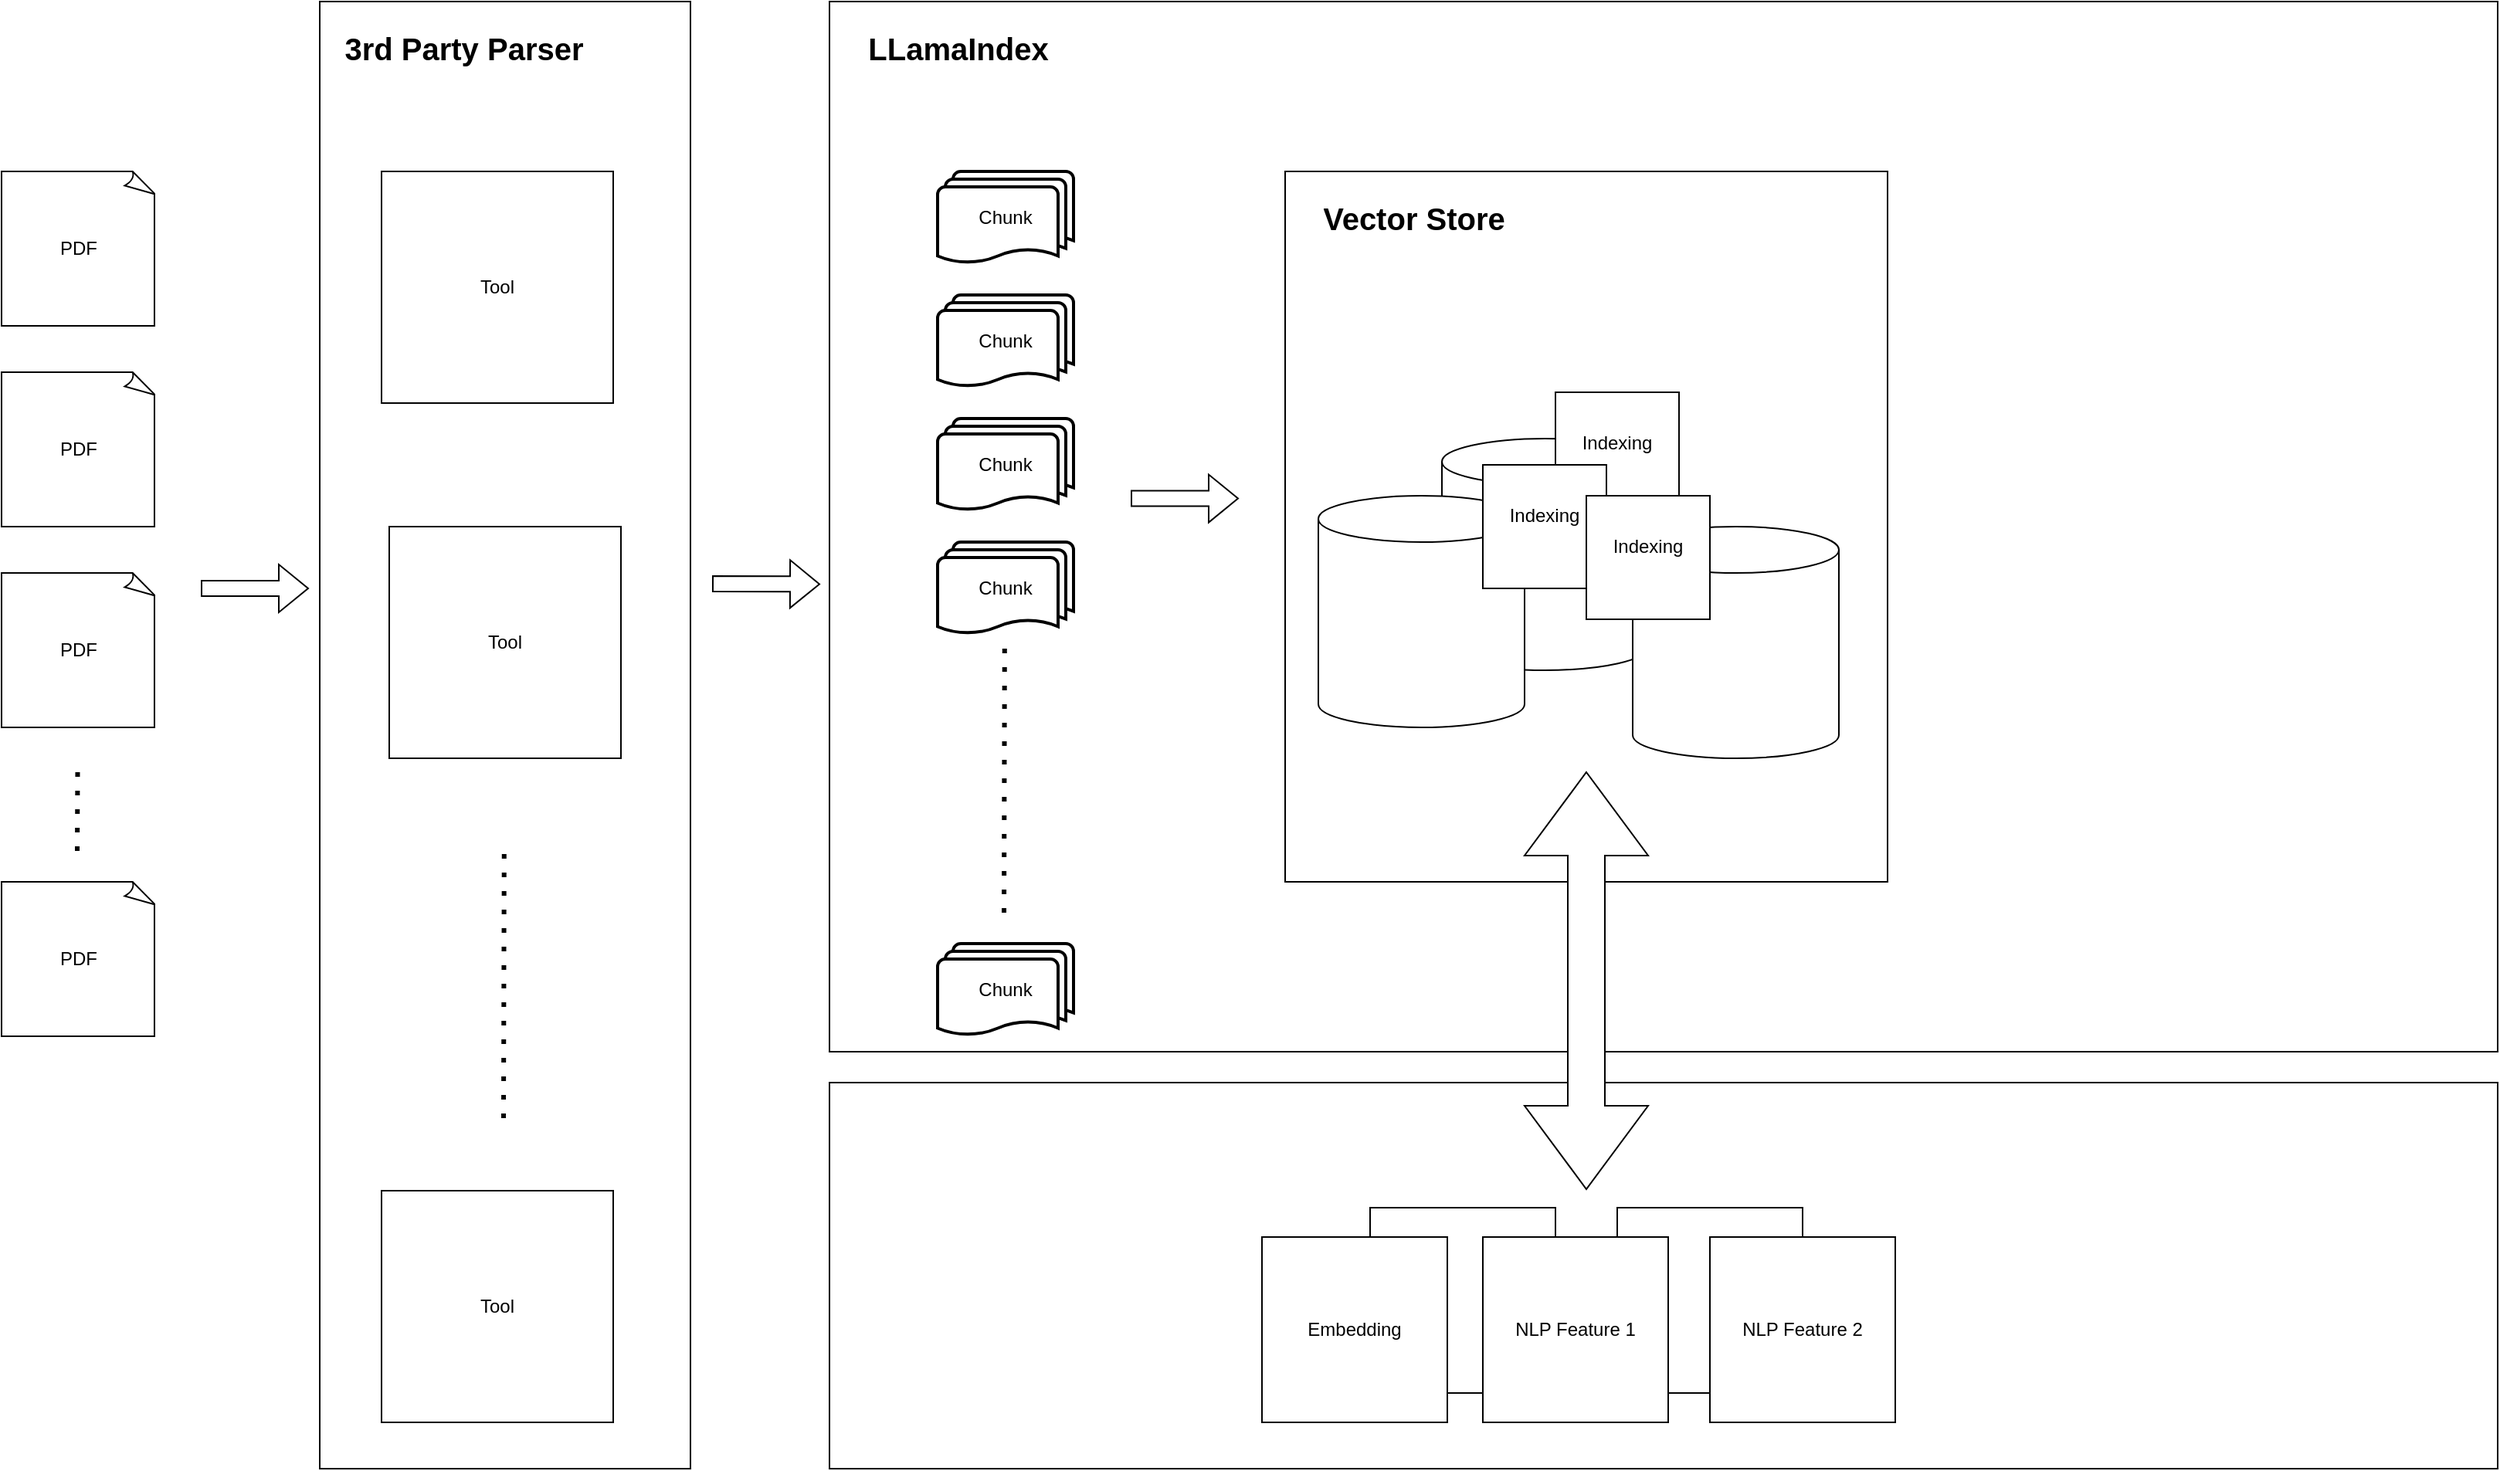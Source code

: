 <mxfile version="24.7.14">
  <diagram name="Page-1" id="pN1XQlbYyUQTMrj6d_k9">
    <mxGraphModel dx="3585" dy="1306" grid="1" gridSize="10" guides="1" tooltips="1" connect="1" arrows="1" fold="1" page="1" pageScale="1" pageWidth="1485" pageHeight="922" math="0" shadow="0">
      <root>
        <mxCell id="0" />
        <mxCell id="1" parent="0" />
        <mxCell id="QrmjmrRoubQutK9kr2hU-14" value="" style="whiteSpace=wrap;html=1;" vertex="1" parent="1">
          <mxGeometry x="-10" width="240" height="950" as="geometry" />
        </mxCell>
        <mxCell id="QrmjmrRoubQutK9kr2hU-6" value="" style="whiteSpace=wrap;html=1;" vertex="1" parent="1">
          <mxGeometry x="320" width="1080" height="680" as="geometry" />
        </mxCell>
        <mxCell id="QrmjmrRoubQutK9kr2hU-4" value="" style="whiteSpace=wrap;html=1;" vertex="1" parent="1">
          <mxGeometry x="320" y="700" width="1080" height="250" as="geometry" />
        </mxCell>
        <mxCell id="QrmjmrRoubQutK9kr2hU-3" value="" style="whiteSpace=wrap;html=1;" vertex="1" parent="1">
          <mxGeometry x="615" y="110" width="390" height="460" as="geometry" />
        </mxCell>
        <mxCell id="RIgqfKvu0BtrX93I6pnI-25" value="" style="whiteSpace=wrap;html=1;aspect=fixed;" parent="1" vertex="1">
          <mxGeometry x="830" y="781" width="120" height="120" as="geometry" />
        </mxCell>
        <mxCell id="RIgqfKvu0BtrX93I6pnI-24" value="" style="whiteSpace=wrap;html=1;aspect=fixed;" parent="1" vertex="1">
          <mxGeometry x="670" y="781" width="120" height="120" as="geometry" />
        </mxCell>
        <mxCell id="RIgqfKvu0BtrX93I6pnI-1" value="Chunk" style="strokeWidth=2;html=1;shape=mxgraph.flowchart.multi-document;whiteSpace=wrap;" parent="1" vertex="1">
          <mxGeometry x="390" y="110" width="88" height="60" as="geometry" />
        </mxCell>
        <mxCell id="RIgqfKvu0BtrX93I6pnI-2" value="Chunk" style="strokeWidth=2;html=1;shape=mxgraph.flowchart.multi-document;whiteSpace=wrap;" parent="1" vertex="1">
          <mxGeometry x="390" y="190" width="88" height="60" as="geometry" />
        </mxCell>
        <mxCell id="RIgqfKvu0BtrX93I6pnI-3" value="Chunk" style="strokeWidth=2;html=1;shape=mxgraph.flowchart.multi-document;whiteSpace=wrap;" parent="1" vertex="1">
          <mxGeometry x="390" y="270" width="88" height="60" as="geometry" />
        </mxCell>
        <mxCell id="RIgqfKvu0BtrX93I6pnI-5" value="Chunk" style="strokeWidth=2;html=1;shape=mxgraph.flowchart.multi-document;whiteSpace=wrap;" parent="1" vertex="1">
          <mxGeometry x="390" y="610" width="88" height="60" as="geometry" />
        </mxCell>
        <mxCell id="RIgqfKvu0BtrX93I6pnI-6" value="" style="endArrow=none;dashed=1;html=1;dashPattern=1 3;strokeWidth=3;rounded=0;" parent="1" edge="1">
          <mxGeometry width="50" height="50" relative="1" as="geometry">
            <mxPoint x="433" y="590" as="sourcePoint" />
            <mxPoint x="433.41" y="412" as="targetPoint" />
          </mxGeometry>
        </mxCell>
        <mxCell id="RIgqfKvu0BtrX93I6pnI-8" value="Tool" style="whiteSpace=wrap;html=1;" parent="1" vertex="1">
          <mxGeometry x="35" y="340" width="150" height="150" as="geometry" />
        </mxCell>
        <mxCell id="RIgqfKvu0BtrX93I6pnI-9" value="" style="shape=flexArrow;endArrow=classic;html=1;rounded=0;verticalAlign=middle;" parent="1" edge="1">
          <mxGeometry width="50" height="50" relative="1" as="geometry">
            <mxPoint x="244" y="377" as="sourcePoint" />
            <mxPoint x="314" y="377.23" as="targetPoint" />
          </mxGeometry>
        </mxCell>
        <mxCell id="RIgqfKvu0BtrX93I6pnI-13" value="PDF" style="whiteSpace=wrap;html=1;shape=mxgraph.basic.document" parent="1" vertex="1">
          <mxGeometry x="-216" y="110" width="100" height="100" as="geometry" />
        </mxCell>
        <mxCell id="RIgqfKvu0BtrX93I6pnI-14" value="PDF" style="whiteSpace=wrap;html=1;shape=mxgraph.basic.document" parent="1" vertex="1">
          <mxGeometry x="-216" y="240" width="100" height="100" as="geometry" />
        </mxCell>
        <mxCell id="RIgqfKvu0BtrX93I6pnI-15" value="PDF" style="whiteSpace=wrap;html=1;shape=mxgraph.basic.document" parent="1" vertex="1">
          <mxGeometry x="-216" y="370" width="100" height="100" as="geometry" />
        </mxCell>
        <mxCell id="RIgqfKvu0BtrX93I6pnI-16" value="PDF" style="whiteSpace=wrap;html=1;shape=mxgraph.basic.document" parent="1" vertex="1">
          <mxGeometry x="-216" y="570" width="100" height="100" as="geometry" />
        </mxCell>
        <mxCell id="RIgqfKvu0BtrX93I6pnI-17" value="" style="endArrow=none;dashed=1;html=1;dashPattern=1 3;strokeWidth=3;rounded=0;" parent="1" edge="1">
          <mxGeometry width="50" height="50" relative="1" as="geometry">
            <mxPoint x="-167" y="550" as="sourcePoint" />
            <mxPoint x="-166.71" y="490" as="targetPoint" />
          </mxGeometry>
        </mxCell>
        <mxCell id="RIgqfKvu0BtrX93I6pnI-18" value="Chunk" style="strokeWidth=2;html=1;shape=mxgraph.flowchart.multi-document;whiteSpace=wrap;" parent="1" vertex="1">
          <mxGeometry x="390" y="350" width="88" height="60" as="geometry" />
        </mxCell>
        <mxCell id="RIgqfKvu0BtrX93I6pnI-19" value="" style="shape=cylinder3;whiteSpace=wrap;html=1;boundedLbl=1;backgroundOutline=1;size=15;" parent="1" vertex="1">
          <mxGeometry x="716.5" y="283" width="133.5" height="150" as="geometry" />
        </mxCell>
        <mxCell id="RIgqfKvu0BtrX93I6pnI-21" value="Embedding" style="whiteSpace=wrap;html=1;aspect=fixed;direction=south;" parent="1" vertex="1">
          <mxGeometry x="600" y="800" width="120" height="120" as="geometry" />
        </mxCell>
        <mxCell id="RIgqfKvu0BtrX93I6pnI-22" value="&lt;div&gt;NLP Feature 1&lt;/div&gt;" style="whiteSpace=wrap;html=1;aspect=fixed;" parent="1" vertex="1">
          <mxGeometry x="743" y="800" width="120" height="120" as="geometry" />
        </mxCell>
        <mxCell id="RIgqfKvu0BtrX93I6pnI-23" value="&lt;div&gt;NLP Feature 2&lt;/div&gt;" style="whiteSpace=wrap;html=1;aspect=fixed;" parent="1" vertex="1">
          <mxGeometry x="890" y="800" width="120" height="120" as="geometry" />
        </mxCell>
        <mxCell id="RIgqfKvu0BtrX93I6pnI-26" value="" style="shape=flexArrow;endArrow=classic;html=1;rounded=0;" parent="1" edge="1">
          <mxGeometry width="50" height="50" relative="1" as="geometry">
            <mxPoint x="515" y="321.79" as="sourcePoint" />
            <mxPoint x="585" y="321.79" as="targetPoint" />
          </mxGeometry>
        </mxCell>
        <mxCell id="QrmjmrRoubQutK9kr2hU-2" value="Indexing&lt;div&gt;&lt;br&gt;&lt;/div&gt;" style="whiteSpace=wrap;html=1;aspect=fixed;" vertex="1" parent="1">
          <mxGeometry x="790" y="253" width="80" height="80" as="geometry" />
        </mxCell>
        <mxCell id="QrmjmrRoubQutK9kr2hU-5" value="" style="shape=flexArrow;endArrow=classic;html=1;rounded=0;verticalAlign=middle;" edge="1" parent="1">
          <mxGeometry width="50" height="50" relative="1" as="geometry">
            <mxPoint x="-87" y="380" as="sourcePoint" />
            <mxPoint x="-17" y="380" as="targetPoint" />
          </mxGeometry>
        </mxCell>
        <mxCell id="QrmjmrRoubQutK9kr2hU-7" value="" style="shape=doubleArrow;direction=south;whiteSpace=wrap;html=1;" vertex="1" parent="1">
          <mxGeometry x="770" y="499" width="80" height="270" as="geometry" />
        </mxCell>
        <mxCell id="QrmjmrRoubQutK9kr2hU-8" value="Vector Store" style="text;strokeColor=none;fillColor=none;align=center;verticalAlign=middle;spacingLeft=4;spacingRight=4;overflow=hidden;points=[[0,0.5],[1,0.5]];portConstraint=eastwest;rotatable=0;whiteSpace=wrap;html=1;fontSize=20;fontStyle=1" vertex="1" parent="1">
          <mxGeometry x="615" y="110" width="167" height="60" as="geometry" />
        </mxCell>
        <mxCell id="QrmjmrRoubQutK9kr2hU-9" value="" style="shape=cylinder3;whiteSpace=wrap;html=1;boundedLbl=1;backgroundOutline=1;size=15;" vertex="1" parent="1">
          <mxGeometry x="636.5" y="320" width="133.5" height="150" as="geometry" />
        </mxCell>
        <mxCell id="QrmjmrRoubQutK9kr2hU-10" value="" style="shape=cylinder3;whiteSpace=wrap;html=1;boundedLbl=1;backgroundOutline=1;size=15;" vertex="1" parent="1">
          <mxGeometry x="840" y="340" width="133.5" height="150" as="geometry" />
        </mxCell>
        <mxCell id="QrmjmrRoubQutK9kr2hU-11" value="Indexing&lt;div&gt;&lt;br&gt;&lt;/div&gt;" style="whiteSpace=wrap;html=1;aspect=fixed;" vertex="1" parent="1">
          <mxGeometry x="743" y="300" width="80" height="80" as="geometry" />
        </mxCell>
        <mxCell id="QrmjmrRoubQutK9kr2hU-12" value="Indexing&lt;div&gt;&lt;br&gt;&lt;/div&gt;" style="whiteSpace=wrap;html=1;aspect=fixed;" vertex="1" parent="1">
          <mxGeometry x="810" y="320" width="80" height="80" as="geometry" />
        </mxCell>
        <mxCell id="QrmjmrRoubQutK9kr2hU-13" value="LLamaIndex" style="text;strokeColor=none;fillColor=none;align=center;verticalAlign=middle;spacingLeft=4;spacingRight=4;overflow=hidden;points=[[0,0.5],[1,0.5]];portConstraint=eastwest;rotatable=0;whiteSpace=wrap;html=1;fontSize=20;fontStyle=1;labelBorderColor=none;labelBackgroundColor=default;" vertex="1" parent="1">
          <mxGeometry x="320" width="167" height="60" as="geometry" />
        </mxCell>
        <mxCell id="QrmjmrRoubQutK9kr2hU-16" value="3rd Party Parser" style="text;strokeColor=none;fillColor=none;align=center;verticalAlign=middle;spacingLeft=4;spacingRight=4;overflow=hidden;points=[[0,0.5],[1,0.5]];portConstraint=eastwest;rotatable=0;whiteSpace=wrap;html=1;fontSize=20;fontStyle=1;labelBorderColor=none;labelBackgroundColor=default;" vertex="1" parent="1">
          <mxGeometry width="167" height="60" as="geometry" />
        </mxCell>
        <mxCell id="QrmjmrRoubQutK9kr2hU-18" value="Tool" style="whiteSpace=wrap;html=1;" vertex="1" parent="1">
          <mxGeometry x="30" y="770" width="150" height="150" as="geometry" />
        </mxCell>
        <mxCell id="QrmjmrRoubQutK9kr2hU-19" value="Tool" style="whiteSpace=wrap;html=1;" vertex="1" parent="1">
          <mxGeometry x="30" y="110" width="150" height="150" as="geometry" />
        </mxCell>
        <mxCell id="QrmjmrRoubQutK9kr2hU-21" value="" style="endArrow=none;dashed=1;html=1;dashPattern=1 3;strokeWidth=3;rounded=0;" edge="1" parent="1">
          <mxGeometry width="50" height="50" relative="1" as="geometry">
            <mxPoint x="109" y="723" as="sourcePoint" />
            <mxPoint x="109.41" y="545" as="targetPoint" />
          </mxGeometry>
        </mxCell>
      </root>
    </mxGraphModel>
  </diagram>
</mxfile>
